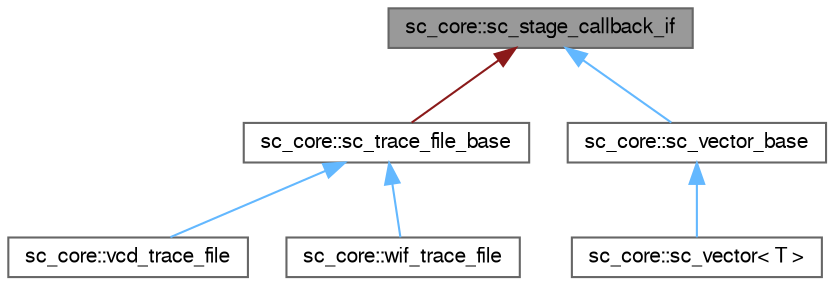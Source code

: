 digraph "sc_core::sc_stage_callback_if"
{
 // LATEX_PDF_SIZE
  bgcolor="transparent";
  edge [fontname=FreeSans,fontsize=10,labelfontname=FreeSans,labelfontsize=10];
  node [fontname=FreeSans,fontsize=10,shape=box,height=0.2,width=0.4];
  Node1 [id="Node000001",label="sc_core::sc_stage_callback_if",height=0.2,width=0.4,color="gray40", fillcolor="grey60", style="filled", fontcolor="black",tooltip=" "];
  Node1 -> Node2 [id="edge1_Node000001_Node000002",dir="back",color="firebrick4",style="solid",tooltip=" "];
  Node2 [id="Node000002",label="sc_core::sc_trace_file_base",height=0.2,width=0.4,color="gray40", fillcolor="white", style="filled",URL="$a02265.html",tooltip=" "];
  Node2 -> Node3 [id="edge2_Node000002_Node000003",dir="back",color="steelblue1",style="solid",tooltip=" "];
  Node3 [id="Node000003",label="sc_core::vcd_trace_file",height=0.2,width=0.4,color="gray40", fillcolor="white", style="filled",URL="$a02273.html",tooltip=" "];
  Node2 -> Node4 [id="edge3_Node000002_Node000004",dir="back",color="steelblue1",style="solid",tooltip=" "];
  Node4 [id="Node000004",label="sc_core::wif_trace_file",height=0.2,width=0.4,color="gray40", fillcolor="white", style="filled",URL="$a02281.html",tooltip=" "];
  Node1 -> Node5 [id="edge4_Node000001_Node000005",dir="back",color="steelblue1",style="solid",tooltip=" "];
  Node5 [id="Node000005",label="sc_core::sc_vector_base",height=0.2,width=0.4,color="gray40", fillcolor="white", style="filled",URL="$a02397.html",tooltip=" "];
  Node5 -> Node6 [id="edge5_Node000005_Node000006",dir="back",color="steelblue1",style="solid",tooltip=" "];
  Node6 [id="Node000006",label="sc_core::sc_vector\< T \>",height=0.2,width=0.4,color="gray40", fillcolor="white", style="filled",URL="$a02385.html",tooltip=" "];
}
